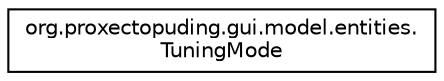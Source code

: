 digraph "Graphical Class Hierarchy"
{
  edge [fontname="Helvetica",fontsize="10",labelfontname="Helvetica",labelfontsize="10"];
  node [fontname="Helvetica",fontsize="10",shape=record];
  rankdir="LR";
  Node0 [label="org.proxectopuding.gui.model.entities.\lTuningMode",height=0.2,width=0.4,color="black", fillcolor="white", style="filled",URL="$enumorg_1_1proxectopuding_1_1gui_1_1model_1_1entities_1_1TuningMode.html"];
}

